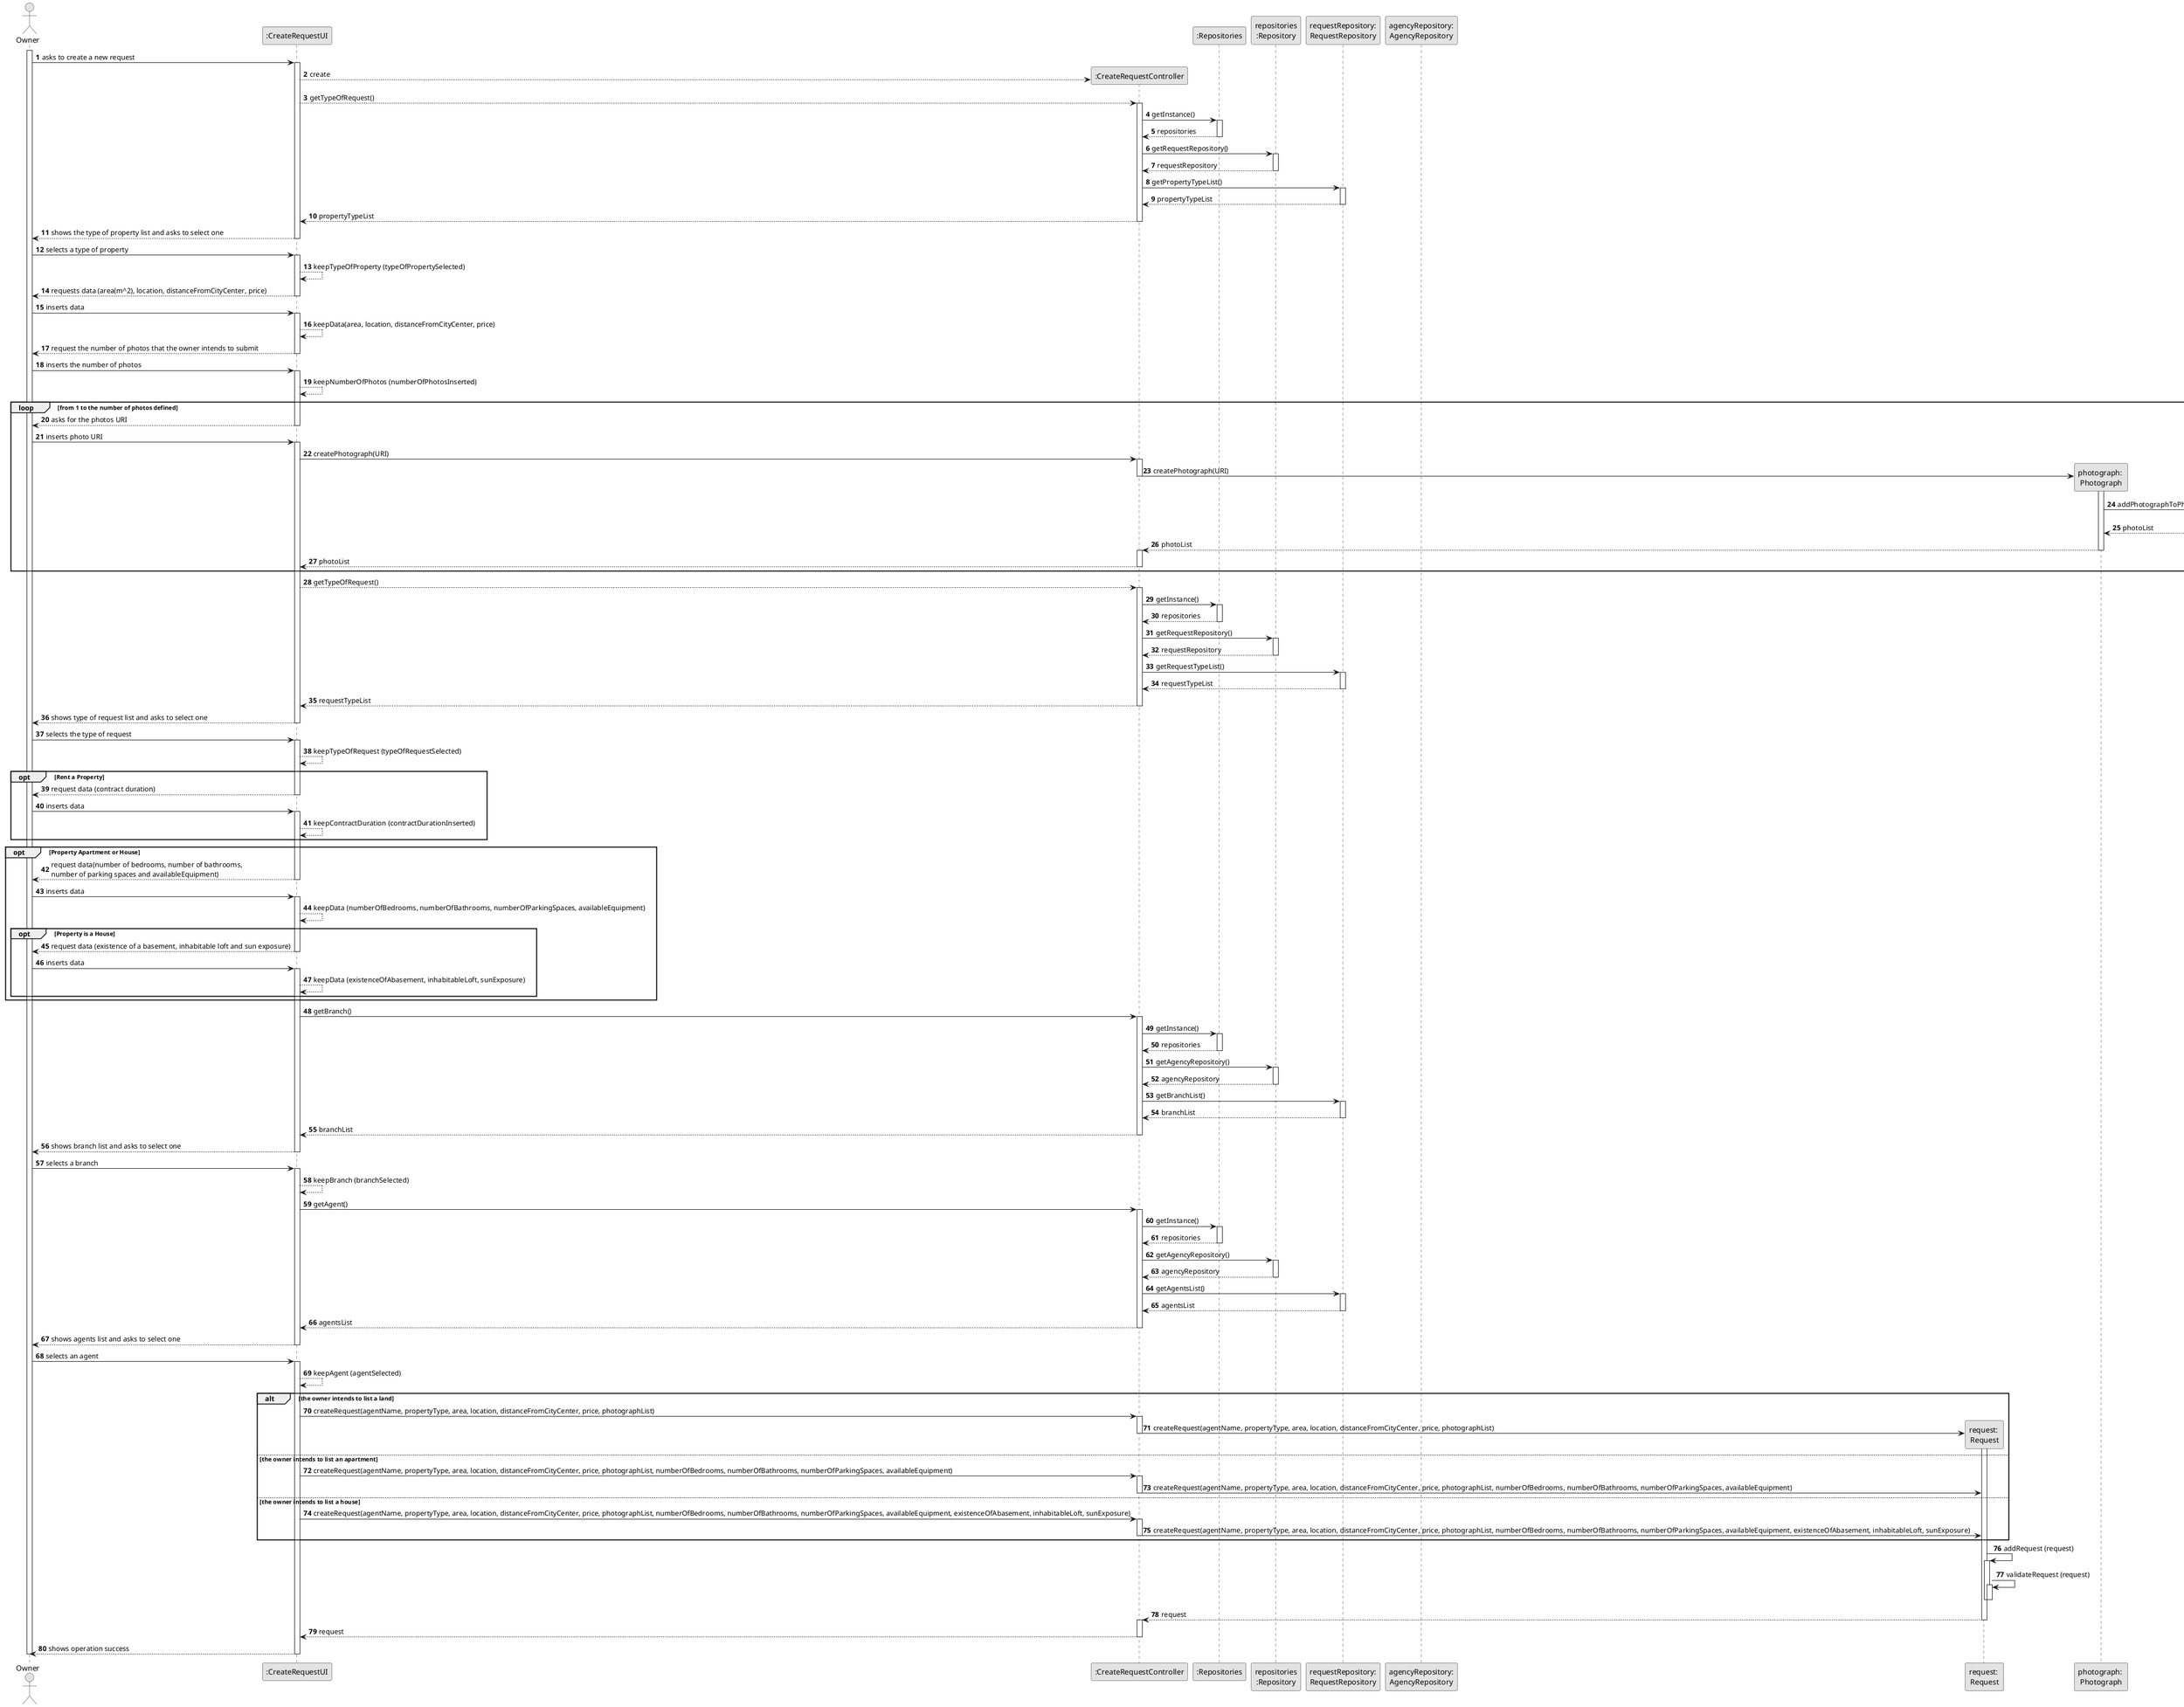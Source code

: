 @startuml
skinparam monochrome true
skinparam packageStyle rectangle
skinparam shadowing false

autonumber

'hide footbox
actor "Owner" as ADM
participant ":CreateRequestUI" as UI
participant ":CreateRequestController" as CTRL
participant ":Repositories" as Rep
participant "repositories\n:Repository" as PLAT
participant "requestRepository:\nRequestRepository" as RequestRepository
participant "agencyRepository:\nAgencyRepository" as ARep
participant "request: \nRequest" as Req
participant "photograph: \nPhotograph" as Photo
participant "photographList" as PhotoList

activate ADM

        ADM -> UI : asks to create a new request

        activate UI

            UI --> CTRL** : create

            UI --> CTRL : getTypeOfRequest()
            activate CTRL

                CTRL -> Rep : getInstance()
                activate Rep

                    Rep --> CTRL: repositories
                deactivate Rep

                CTRL -> PLAT : getRequestRepository()
                activate PLAT

                    PLAT --> CTRL: requestRepository
                deactivate PLAT

                CTRL -> RequestRepository : getPropertyTypeList()
                activate RequestRepository

                RequestRepository --> CTRL : propertyTypeList
                deactivate RequestRepository

                CTRL --> UI : propertyTypeList
            deactivate CTRL

            UI --> ADM : shows the type of property list and asks to select one
        deactivate UI

    ADM -> UI : selects a type of property
    activate UI

    UI --> UI : keepTypeOfProperty (typeOfPropertySelected)

    UI --> ADM : requests data (area(m^2), location, distanceFromCityCenter, price)

    deactivate UI

    ADM -> UI: inserts data

    activate UI

    UI --> UI : keepData(area, location, distanceFromCityCenter, price)

    UI --> ADM :  request the number of photos that the owner intends to submit

    deactivate UI

    ADM -> UI : inserts the number of photos

    activate UI

    UI --> UI : keepNumberOfPhotos (numberOfPhotosInserted)

    loop from 1 to the number of photos defined
    UI --> ADM : asks for the photos URI

    deactivate UI

    ADM -> UI : inserts photo URI
    activate UI

    UI -> CTRL : createPhotograph(URI)
    activate CTRL

            CTRL -> Photo**: createPhotograph(URI)
            deactivate CTRL

            activate Photo

    Photo -> PhotoList** : addPhotographToPhotoList

    activate PhotoList

    PhotoList --> Photo : photoList

    deactivate PhotoList

    Photo --> CTRL : photoList

    deactivate Photo

    activate CTRL

    CTRL --> UI : photoList

    deactivate CTRL

    end

    UI --> CTRL : getTypeOfRequest()
                activate CTRL

                    CTRL -> Rep : getInstance()
                    activate Rep

                        Rep --> CTRL: repositories
                    deactivate Rep

                    CTRL -> PLAT : getRequestRepository()
                    activate PLAT

                        PLAT --> CTRL: requestRepository
                    deactivate PLAT

                    CTRL -> RequestRepository : getRequestTypeList()

                    activate RequestRepository

                    RequestRepository --> CTRL : requestTypeList
                    deactivate RequestRepository

                    CTRL --> UI : requestTypeList
                deactivate CTRL


    deactivate CTRL

   UI --> ADM : shows type of request list and asks to select one

   deactivate UI

   ADM -> UI : selects the type of request

   activate UI

   UI --> UI : keepTypeOfRequest (typeOfRequestSelected)

    opt Rent a Property

    UI-->ADM : request data (contract duration)
    deactivate UI

    ADM -> UI : inserts data

    activate UI

    UI --> UI : keepContractDuration (contractDurationInserted)

    deactivate CTRL
    end

    opt Property Apartment or House

    UI--> ADM : request data(number of bedrooms, number of bathrooms, \nnumber of parking spaces and availableEquipment)
    deactivate UI

    ADM -> UI : inserts data
    activate UI

    UI --> UI : keepData (numberOfBedrooms, numberOfBathrooms, numberOfParkingSpaces, availableEquipment)


    opt Property is a House
    UI --> ADM : request data (existence of a basement, inhabitable loft and sun exposure)
    deactivate UI
    ADM-> UI : inserts data

    activate UI

    UI --> UI : keepData (existenceOfAbasement, inhabitableLoft, sunExposure)
    end

    end

    UI -> CTRL : getBranch()

    activate CTRL

                        CTRL -> Rep : getInstance()
                        activate Rep

                            Rep --> CTRL: repositories
                        deactivate Rep

                        CTRL -> PLAT : getAgencyRepository()
                        activate PLAT

                            PLAT --> CTRL: agencyRepository
                        deactivate PLAT

                        CTRL -> RequestRepository : getBranchList()

                        activate RequestRepository

                        RequestRepository --> CTRL : branchList
                        deactivate RequestRepository

                        CTRL --> UI : branchList
                    deactivate CTRL

        deactivate CTRL

    UI --> ADM : shows branch list and asks to select one
    deactivate UI
    ADM -> UI : selects a branch
    activate UI

    UI --> UI : keepBranch (branchSelected)

     UI -> CTRL : getAgent()

        activate CTRL

                            CTRL -> Rep : getInstance()
                            activate Rep

                                Rep --> CTRL: repositories
                            deactivate Rep

                            CTRL -> PLAT : getAgencyRepository()
                            activate PLAT

                                PLAT --> CTRL: agencyRepository
                            deactivate PLAT

                            CTRL -> RequestRepository : getAgentsList()

                            activate RequestRepository

                            RequestRepository --> CTRL : agentsList
                            deactivate RequestRepository

                            CTRL --> UI : agentsList
                        deactivate CTRL

            deactivate CTRL

    UI --> ADM : shows agents list and asks to select one
    deactivate UI

    ADM -> UI : selects an agent

    activate UI

    UI --> UI : keepAgent (agentSelected)

    alt the owner intends to list a land

    UI -> CTRL : createRequest(agentName, propertyType, area, location, distanceFromCityCenter, price, photographList)
    activate CTRL

    CTRL -> Req** : createRequest(agentName, propertyType, area, location, distanceFromCityCenter, price, photographList)

    deactivate CTRL
    activate Req

    else the owner intends to list an apartment

    UI -> CTRL : createRequest(agentName, propertyType, area, location, distanceFromCityCenter, price, photographList, numberOfBedrooms, numberOfBathrooms, numberOfParkingSpaces, availableEquipment)
        activate CTRL

        CTRL -> Req : createRequest(agentName, propertyType, area, location, distanceFromCityCenter, price, photographList, numberOfBedrooms, numberOfBathrooms, numberOfParkingSpaces, availableEquipment)

        deactivate CTRL

    else the owner intends to list a house

    UI -> CTRL : createRequest(agentName, propertyType, area, location, distanceFromCityCenter, price, photographList, numberOfBedrooms, numberOfBathrooms, numberOfParkingSpaces, availableEquipment, existenceOfAbasement, inhabitableLoft, sunExposure)
            activate CTRL

            CTRL -> Req : createRequest(agentName, propertyType, area, location, distanceFromCityCenter, price, photographList, numberOfBedrooms, numberOfBathrooms, numberOfParkingSpaces, availableEquipment, existenceOfAbasement, inhabitableLoft, sunExposure)

            deactivate CTRL

    end
    activate Req

    Req -> Req : addRequest (request)

    activate Req

    Req -> Req : validateRequest (request)

    activate Req

    deactivate Req

    deactivate Req

    Req --> CTRL : request

    deactivate Req

    activate CTRL

    CTRL --> UI : request

    deactivate CTRL

    UI --> ADM : shows operation success
    deactivate UI
    deactivate ADM
    @enduml